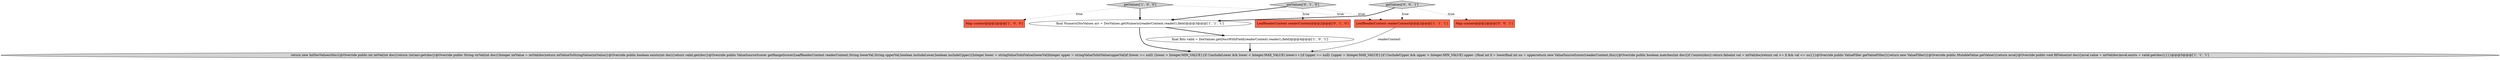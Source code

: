 digraph {
3 [style = filled, label = "Map context@@@2@@@['1', '0', '0']", fillcolor = tomato, shape = box image = "AAA0AAABBB1BBB"];
6 [style = filled, label = "getValues['0', '1', '0']", fillcolor = lightgray, shape = diamond image = "AAA0AAABBB2BBB"];
1 [style = filled, label = "final NumericDocValues arr = DocValues.getNumeric(readerContext.reader(),field)@@@3@@@['1', '1', '1']", fillcolor = white, shape = ellipse image = "AAA0AAABBB1BBB"];
5 [style = filled, label = "return new IntDocValues(this){@Override public int intVal(int doc){return (int)arr.get(doc)}@Override public String strVal(int doc){Integer intValue = intVal(doc)return intValueToStringValue(intValue)}@Override public boolean exists(int doc){return valid.get(doc)}@Override public ValueSourceScorer getRangeScorer(LeafReaderContext readerContext,String lowerVal,String upperVal,boolean includeLower,boolean includeUpper){Integer lower = stringValueToIntValue(lowerVal)Integer upper = stringValueToIntValue(upperVal)if (lower == null) {lower = Integer.MIN_VALUE}{if (!includeLower && lower < Integer.MAX_VALUE) lower++}if (upper == null) {upper = Integer.MAX_VALUE}{if (!includeUpper && upper > Integer.MIN_VALUE) upper--}final int ll = lowerfinal int uu = upperreturn new ValueSourceScorer(readerContext,this){@Override public boolean matches(int doc){if (!exists(doc)) return falseint val = intVal(doc)return val >= ll && val <= uu}}}@Override public ValueFiller getValueFiller(){return new ValueFiller(){@Override public MutableValue getValue(){return mval}@Override public void fillValue(int doc){mval.value = intVal(doc)mval.exists = valid.get(doc)}}}}@@@5@@@['1', '1', '1']", fillcolor = lightgray, shape = ellipse image = "AAA0AAABBB1BBB"];
0 [style = filled, label = "getValues['1', '0', '0']", fillcolor = lightgray, shape = diamond image = "AAA0AAABBB1BBB"];
4 [style = filled, label = "LeafReaderContext readerContext@@@2@@@['1', '1', '1']", fillcolor = tomato, shape = box image = "AAA0AAABBB1BBB"];
9 [style = filled, label = "getValues['0', '0', '1']", fillcolor = lightgray, shape = diamond image = "AAA0AAABBB3BBB"];
2 [style = filled, label = "final Bits valid = DocValues.getDocsWithField(readerContext.reader(),field)@@@4@@@['1', '0', '1']", fillcolor = white, shape = ellipse image = "AAA0AAABBB1BBB"];
7 [style = filled, label = "LeafReaderContext readerContext@@@2@@@['0', '1', '0']", fillcolor = tomato, shape = box image = "AAA0AAABBB2BBB"];
8 [style = filled, label = "Map context@@@2@@@['0', '0', '1']", fillcolor = tomato, shape = box image = "AAA0AAABBB3BBB"];
1->5 [style = bold, label=""];
9->4 [style = dotted, label="true"];
6->1 [style = bold, label=""];
1->2 [style = bold, label=""];
0->3 [style = dotted, label="true"];
4->5 [style = solid, label="readerContext"];
9->1 [style = bold, label=""];
6->4 [style = dotted, label="true"];
0->1 [style = bold, label=""];
0->4 [style = dotted, label="true"];
2->5 [style = bold, label=""];
9->8 [style = dotted, label="true"];
6->7 [style = dotted, label="true"];
}
